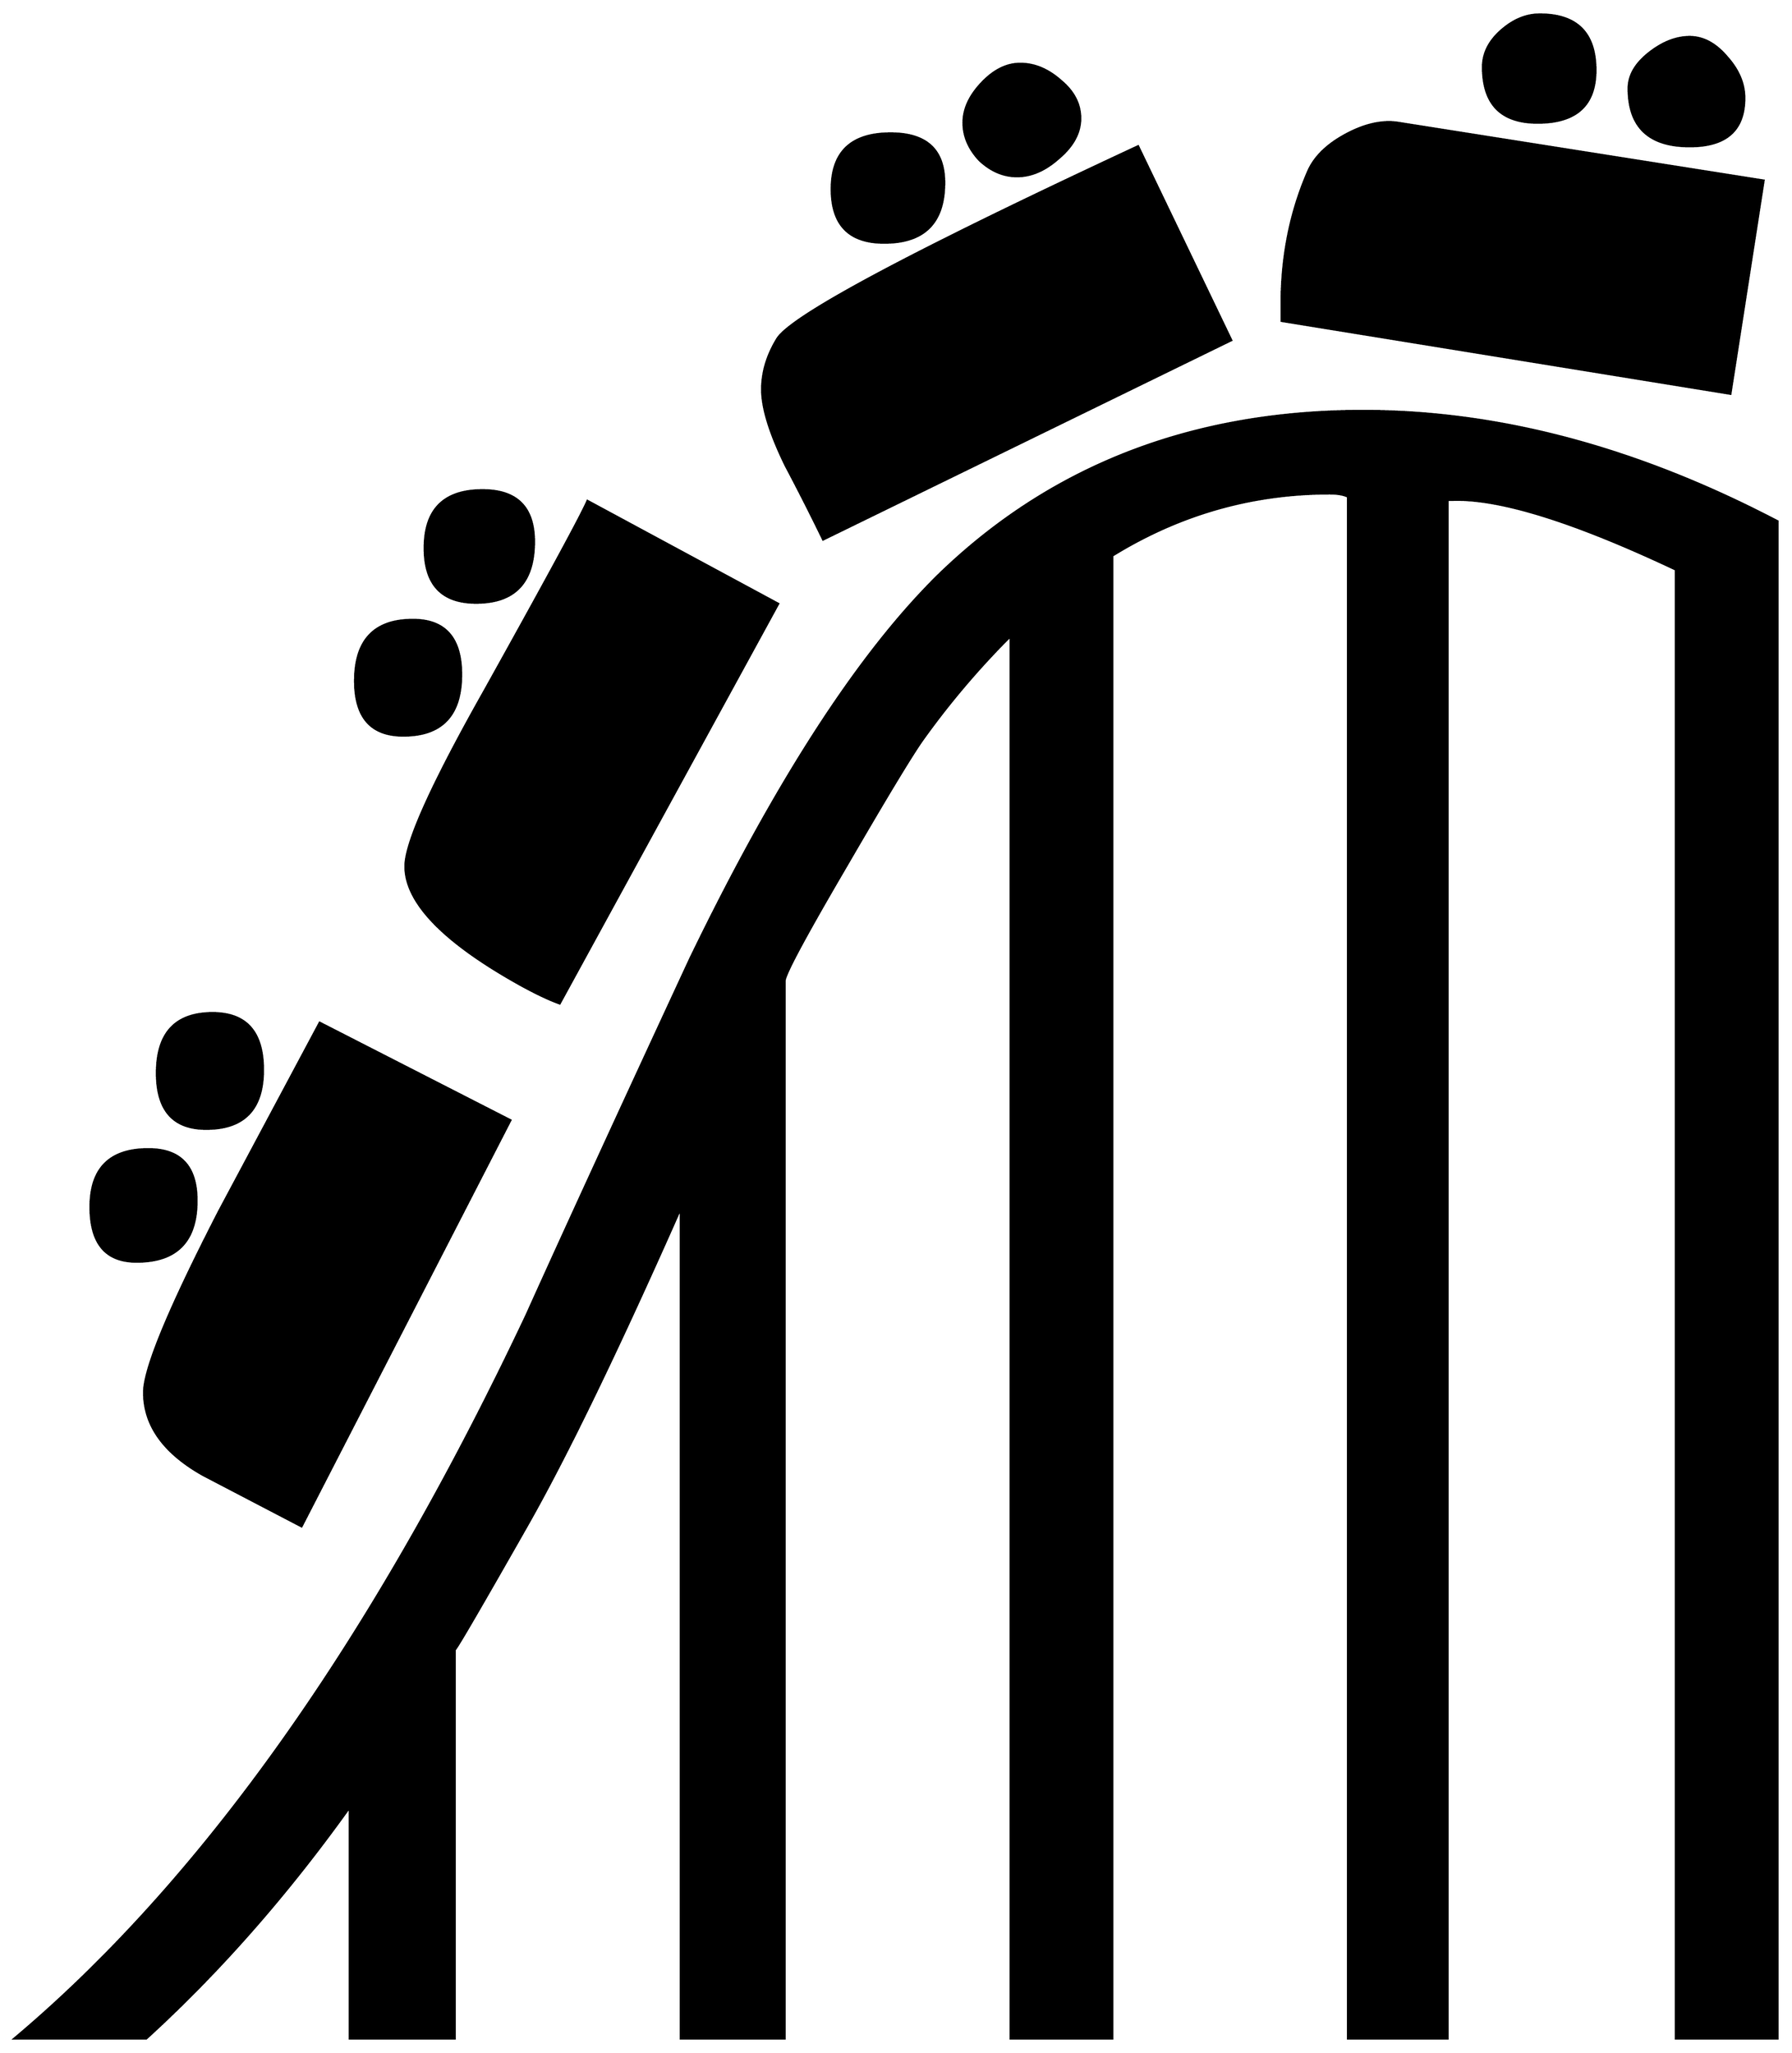 


\begin{tikzpicture}[y=0.80pt, x=0.80pt, yscale=-1.0, xscale=1.0, inner sep=0pt, outer sep=0pt]
\begin{scope}[shift={(100.0,1719.0)},nonzero rule]
  \path[draw=.,fill=.,line width=1.600pt] (1697.0,-1462.0) ..
    controls (1697.0,-1432.0) and (1680.0,-1417.0) ..
    (1646.0,-1417.0) .. controls (1608.0,-1417.0) and
    (1589.0,-1435.0) .. (1589.0,-1471.0) .. controls
    (1589.0,-1483.0) and (1595.333,-1494.0) .. (1608.0,-1504.0) ..
    controls (1620.667,-1514.0) and (1633.333,-1519.0) ..
    (1646.0,-1519.0) .. controls (1658.667,-1519.0) and
    (1670.333,-1512.667) .. (1681.0,-1500.0) .. controls
    (1691.667,-1488.0) and (1697.0,-1475.333) .. (1697.0,-1462.0) --
    cycle(1558.0,-1488.0) .. controls (1558.0,-1455.333) and
    (1540.0,-1439.0) .. (1504.0,-1439.0) .. controls
    (1470.0,-1439.0) and (1453.0,-1456.333) .. (1453.0,-1491.0) ..
    controls (1453.0,-1503.667) and (1458.667,-1515.0) ..
    (1470.0,-1525.0) .. controls (1481.333,-1535.0) and
    (1493.333,-1540.0) .. (1506.0,-1540.0) .. controls
    (1540.667,-1540.0) and (1558.0,-1522.667) .. (1558.0,-1488.0) --
    cycle(1715.0,-1385.0) -- (1684.0,-1186.0) --
    (1265.0,-1254.0) -- (1265.0,-1270.0) .. controls
    (1265.0,-1314.667) and (1273.333,-1356.0) .. (1290.0,-1394.0) ..
    controls (1296.0,-1407.333) and (1307.667,-1418.667) ..
    (1325.0,-1428.0) .. controls (1342.333,-1437.333) and
    (1358.333,-1441.0) .. (1373.0,-1439.0) -- (1715.0,-1385.0) --
    cycle(1077.0,-1443.0) .. controls (1077.0,-1429.667) and
    (1070.333,-1417.333) .. (1057.0,-1406.0) .. controls
    (1044.333,-1394.667) and (1031.333,-1389.0) .. (1018.0,-1389.0) ..
    controls (1005.333,-1389.0) and (993.667,-1394.0) ..
    (983.0,-1404.0) .. controls (973.0,-1414.667) and
    (968.0,-1426.333) .. (968.0,-1439.0) .. controls
    (968.0,-1451.667) and (973.667,-1464.0) .. (985.0,-1476.0) ..
    controls (996.333,-1488.0) and (1008.333,-1494.0) ..
    (1021.0,-1494.0) .. controls (1034.333,-1494.0) and
    (1047.0,-1488.667) .. (1059.0,-1478.0) .. controls
    (1071.0,-1468.0) and (1077.0,-1456.333) .. (1077.0,-1443.0) --
    cycle(950.0,-1383.0) .. controls (950.0,-1345.667) and
    (931.333,-1327.0) .. (894.0,-1327.0) .. controls
    (861.333,-1327.0) and (845.0,-1343.667) .. (845.0,-1377.0) ..
    controls (845.0,-1411.667) and (863.333,-1429.0) ..
    (900.0,-1429.0) .. controls (933.333,-1429.0) and
    (950.0,-1413.667) .. (950.0,-1383.0) -- cycle(1218.0,-1236.0)
    -- (837.0,-1050.0) .. controls (825.667,-1073.333) and
    (814.0,-1096.333) .. (802.0,-1119.0) .. controls
    (787.333,-1149.0) and (780.0,-1172.667) .. (780.0,-1190.0) ..
    controls (780.0,-1206.0) and (784.667,-1221.667) ..
    (794.0,-1237.0) .. controls (806.667,-1258.333) and
    (919.0,-1318.333) .. (1131.0,-1417.0) -- (1218.0,-1236.0) --
    cycle(567.0,-1048.0) .. controls (567.0,-1010.0) and
    (549.0,-991.0) .. (513.0,-991.0) .. controls (481.0,-991.0)
    and (465.0,-1008.0) .. (465.0,-1042.0) .. controls
    (465.0,-1078.0) and (483.0,-1096.0) .. (519.0,-1096.0) ..
    controls (551.0,-1096.0) and (567.0,-1080.0) ..
    (567.0,-1048.0) -- cycle(795.0,-990.0) -- (591.0,-617.0) ..
    controls (581.667,-620.333) and (569.667,-626.0) .. (555.0,-634.0)
    .. controls (483.0,-674.0) and (447.0,-711.0) ..
    (447.0,-745.0) .. controls (447.0,-767.0) and (471.667,-821.667)
    .. (521.0,-909.0) .. controls (579.667,-1014.333) and
    (611.667,-1073.333) .. (617.0,-1086.0) -- (795.0,-990.0) --
    cycle(499.0,-924.0) .. controls (499.0,-886.0) and
    (481.0,-867.0) .. (445.0,-867.0) .. controls (415.0,-867.0)
    and (400.0,-884.0) .. (400.0,-918.0) .. controls
    (400.0,-956.0) and (418.0,-975.0) .. (454.0,-975.0) ..
    controls (484.0,-975.0) and (499.0,-958.0) .. (499.0,-924.0)
    -- cycle(1728.0,349.0) -- (1633.0,349.0) -- (1633.0,-1022.0)
    .. controls (1538.333,-1066.667) and (1469.0,-1088.333) ..
    (1425.0,-1087.0) -- (1420.0,-1087.0) -- (1420.0,349.0) --
    (1327.0,349.0) -- (1327.0,-1090.0) .. controls
    (1323.0,-1092.0) and (1317.333,-1093.0) .. (1310.0,-1093.0) ..
    controls (1237.333,-1093.0) and (1169.667,-1073.667) ..
    (1107.0,-1035.0) -- (1107.0,349.0) -- (1012.0,349.0) --
    (1012.0,-960.0) .. controls (981.333,-929.333) and
    (953.667,-896.667) .. (929.0,-862.0) .. controls (918.333,-846.667)
    and (895.0,-808.0) .. (859.0,-746.0) .. controls
    (820.333,-680.0) and (801.0,-644.0) .. (801.0,-638.0) --
    (801.0,349.0) -- (704.0,349.0) -- (704.0,-426.0) .. controls
    (644.667,-292.0) and (596.333,-192.333) .. (559.0,-127.0) ..
    controls (515.0,-49.667) and (493.0,-12.0) .. (493.0,-14.0) --
    (493.0,349.0) -- (395.0,349.0) -- (395.0,133.0) .. controls
    (336.333,215.0) and (273.0,287.0) .. (205.0,349.0) --
    (82.0,349.0) .. controls (258.0,201.0) and (417.333,-24.0) ..
    (560.0,-326.0) .. controls (593.333,-400.0) and (644.333,-511.0)
    .. (713.0,-659.0) .. controls (794.333,-827.0) and
    (872.667,-947.333) .. (948.0,-1020.0) .. controls
    (1052.667,-1120.0) and (1183.667,-1170.0) .. (1341.0,-1170.0) ..
    controls (1467.667,-1170.0) and (1596.667,-1135.667) ..
    (1728.0,-1067.0) -- (1728.0,349.0) -- cycle(314.0,-555.0) ..
    controls (314.0,-518.333) and (296.333,-500.0) .. (261.0,-500.0)
    .. controls (230.333,-500.0) and (215.0,-517.333) ..
    (215.0,-552.0) .. controls (215.0,-589.333) and (232.333,-608.0)
    .. (267.0,-608.0) .. controls (298.333,-608.0) and
    (314.0,-590.333) .. (314.0,-555.0) -- cycle(545.0,-508.0) --
    (350.0,-129.0) .. controls (319.333,-145.0) and (288.667,-161.0)
    .. (258.0,-177.0) .. controls (221.333,-197.667) and
    (203.0,-223.333) .. (203.0,-254.0) .. controls (203.0,-276.0)
    and (226.333,-332.333) .. (273.0,-423.0) .. controls
    (304.333,-481.667) and (335.667,-540.333) .. (367.0,-599.0) --
    (545.0,-508.0) -- cycle(252.0,-433.0) .. controls
    (252.0,-395.0) and (233.333,-376.0) .. (196.0,-376.0) ..
    controls (167.333,-376.0) and (153.0,-393.0) .. (153.0,-427.0)
    .. controls (153.0,-463.0) and (171.0,-481.0) ..
    (207.0,-481.0) .. controls (237.0,-481.0) and (252.0,-465.0)
    .. (252.0,-433.0) -- cycle;
\end{scope}

\end{tikzpicture}

